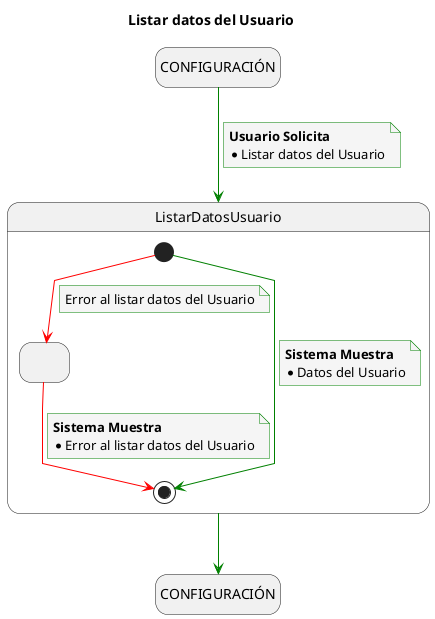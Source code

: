 @startuml

title Listar datos del Usuario

skinparam {
    NoteBackgroundColor #whiteSmoke
    ArrowColor #green
    NoteBorderColor #green
    linetype polyline
}

hide empty description

state startState as "CONFIGURACIÓN"
state endState as "CONFIGURACIÓN"

startState --> ListarDatosUsuario
note on link
    <b>Usuario Solicita</b>
    * Listar datos del Usuario
end note

ListarDatosUsuario --> endState

state ListarDatosUsuario {
    state 2 as " "
    [*] --> [*] 
    note on link
        <b>Sistema Muestra</b>
        * Datos del Usuario
    end note

    [*] -[#red]-> 2
    note on link
        Error al listar datos del Usuario
    end note

    2 -[#red]-> [*]
    note on link
        <b>Sistema Muestra</b>
        * Error al listar datos del Usuario
    end note


}

@enduml
